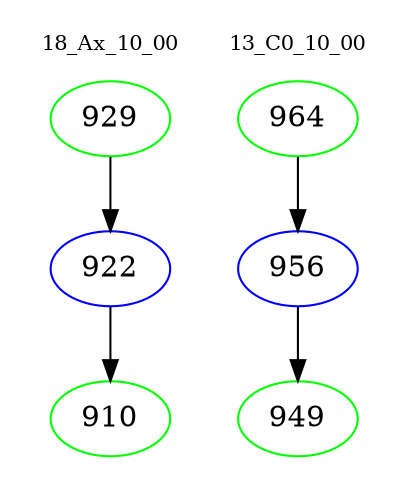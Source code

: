 digraph{
subgraph cluster_0 {
color = white
label = "18_Ax_10_00";
fontsize=10;
T0_929 [label="929", color="green"]
T0_929 -> T0_922 [color="black"]
T0_922 [label="922", color="blue"]
T0_922 -> T0_910 [color="black"]
T0_910 [label="910", color="green"]
}
subgraph cluster_1 {
color = white
label = "13_C0_10_00";
fontsize=10;
T1_964 [label="964", color="green"]
T1_964 -> T1_956 [color="black"]
T1_956 [label="956", color="blue"]
T1_956 -> T1_949 [color="black"]
T1_949 [label="949", color="green"]
}
}
